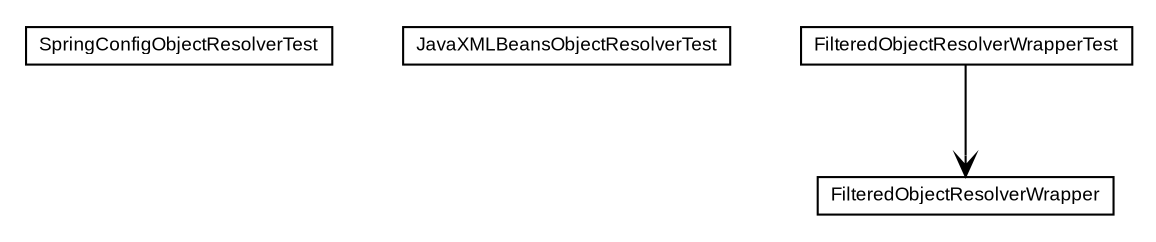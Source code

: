 #!/usr/local/bin/dot
#
# Class diagram 
# Generated by UMLGraph version R5_6-24-gf6e263 (http://www.umlgraph.org/)
#

digraph G {
	edge [fontname="arial",fontsize=10,labelfontname="arial",labelfontsize=10];
	node [fontname="arial",fontsize=10,shape=plaintext];
	nodesep=0.25;
	ranksep=0.5;
	// org.settings4j.objectresolver.SpringConfigObjectResolverTest
	c260 [label=<<table title="org.settings4j.objectresolver.SpringConfigObjectResolverTest" border="0" cellborder="1" cellspacing="0" cellpadding="2" port="p" href="./SpringConfigObjectResolverTest.html">
		<tr><td><table border="0" cellspacing="0" cellpadding="1">
<tr><td align="center" balign="center"> SpringConfigObjectResolverTest </td></tr>
		</table></td></tr>
		</table>>, URL="./SpringConfigObjectResolverTest.html", fontname="arial", fontcolor="black", fontsize=9.0];
	// org.settings4j.objectresolver.JavaXMLBeansObjectResolverTest
	c261 [label=<<table title="org.settings4j.objectresolver.JavaXMLBeansObjectResolverTest" border="0" cellborder="1" cellspacing="0" cellpadding="2" port="p" href="./JavaXMLBeansObjectResolverTest.html">
		<tr><td><table border="0" cellspacing="0" cellpadding="1">
<tr><td align="center" balign="center"> JavaXMLBeansObjectResolverTest </td></tr>
		</table></td></tr>
		</table>>, URL="./JavaXMLBeansObjectResolverTest.html", fontname="arial", fontcolor="black", fontsize=9.0];
	// org.settings4j.objectresolver.FilteredObjectResolverWrapperTest
	c262 [label=<<table title="org.settings4j.objectresolver.FilteredObjectResolverWrapperTest" border="0" cellborder="1" cellspacing="0" cellpadding="2" port="p" href="./FilteredObjectResolverWrapperTest.html">
		<tr><td><table border="0" cellspacing="0" cellpadding="1">
<tr><td align="center" balign="center"> FilteredObjectResolverWrapperTest </td></tr>
		</table></td></tr>
		</table>>, URL="./FilteredObjectResolverWrapperTest.html", fontname="arial", fontcolor="black", fontsize=9.0];
	// org.settings4j.objectresolver.FilteredObjectResolverWrapperTest NAVASSOC org.settings4j.objectresolver.FilteredObjectResolverWrapper
	c262:p -> c269:p [taillabel="", label="", headlabel="", fontname="arial", fontcolor="black", fontsize=10.0, color="black", arrowhead=open];
	// org.settings4j.objectresolver.FilteredObjectResolverWrapper
	c269 [label=<<table title="org.settings4j.objectresolver.FilteredObjectResolverWrapper" border="0" cellborder="1" cellspacing="0" cellpadding="2" port="p">
		<tr><td><table border="0" cellspacing="0" cellpadding="1">
<tr><td align="center" balign="center"> FilteredObjectResolverWrapper </td></tr>
		</table></td></tr>
		</table>>, URL="null", fontname="arial", fontcolor="black", fontsize=9.0];
}

